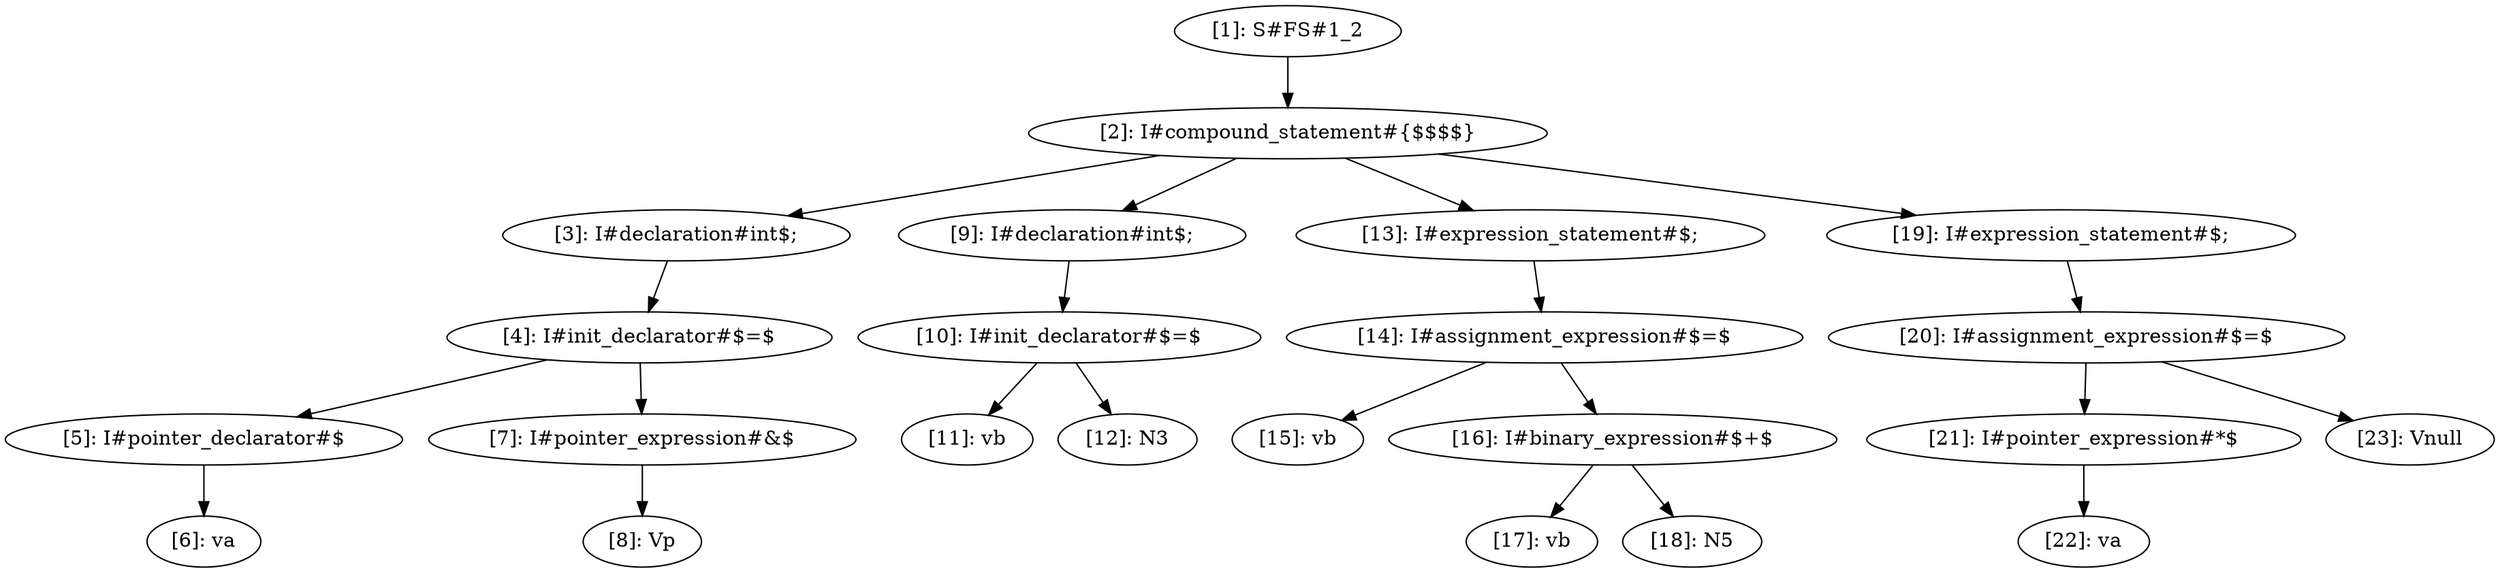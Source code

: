 digraph CASS {
  node [shape=ellipse];
  n1 [label="[1]: S#FS#1_2"];
  n2 [label="[2]: I#compound_statement#{$$$$}"];
  n3 [label="[3]: I#declaration#int$;"];
  n4 [label="[4]: I#init_declarator#$=$"];
  n5 [label="[5]: I#pointer_declarator#$"];
  n6 [label="[6]: va"];
  n7 [label="[7]: I#pointer_expression#&$"];
  n8 [label="[8]: Vp"];
  n9 [label="[9]: I#declaration#int$;"];
  n10 [label="[10]: I#init_declarator#$=$"];
  n11 [label="[11]: vb"];
  n12 [label="[12]: N3"];
  n13 [label="[13]: I#expression_statement#$;"];
  n14 [label="[14]: I#assignment_expression#$=$"];
  n15 [label="[15]: vb"];
  n16 [label="[16]: I#binary_expression#$+$"];
  n17 [label="[17]: vb"];
  n18 [label="[18]: N5"];
  n19 [label="[19]: I#expression_statement#$;"];
  n20 [label="[20]: I#assignment_expression#$=$"];
  n21 [label="[21]: I#pointer_expression#*$"];
  n22 [label="[22]: va"];
  n23 [label="[23]: Vnull"];
  n1 -> n2;
  n2 -> n3;
  n3 -> n4;
  n4 -> n5;
  n5 -> n6;
  n4 -> n7;
  n7 -> n8;
  n2 -> n9;
  n9 -> n10;
  n10 -> n11;
  n10 -> n12;
  n2 -> n13;
  n13 -> n14;
  n14 -> n15;
  n14 -> n16;
  n16 -> n17;
  n16 -> n18;
  n2 -> n19;
  n19 -> n20;
  n20 -> n21;
  n21 -> n22;
  n20 -> n23;
}